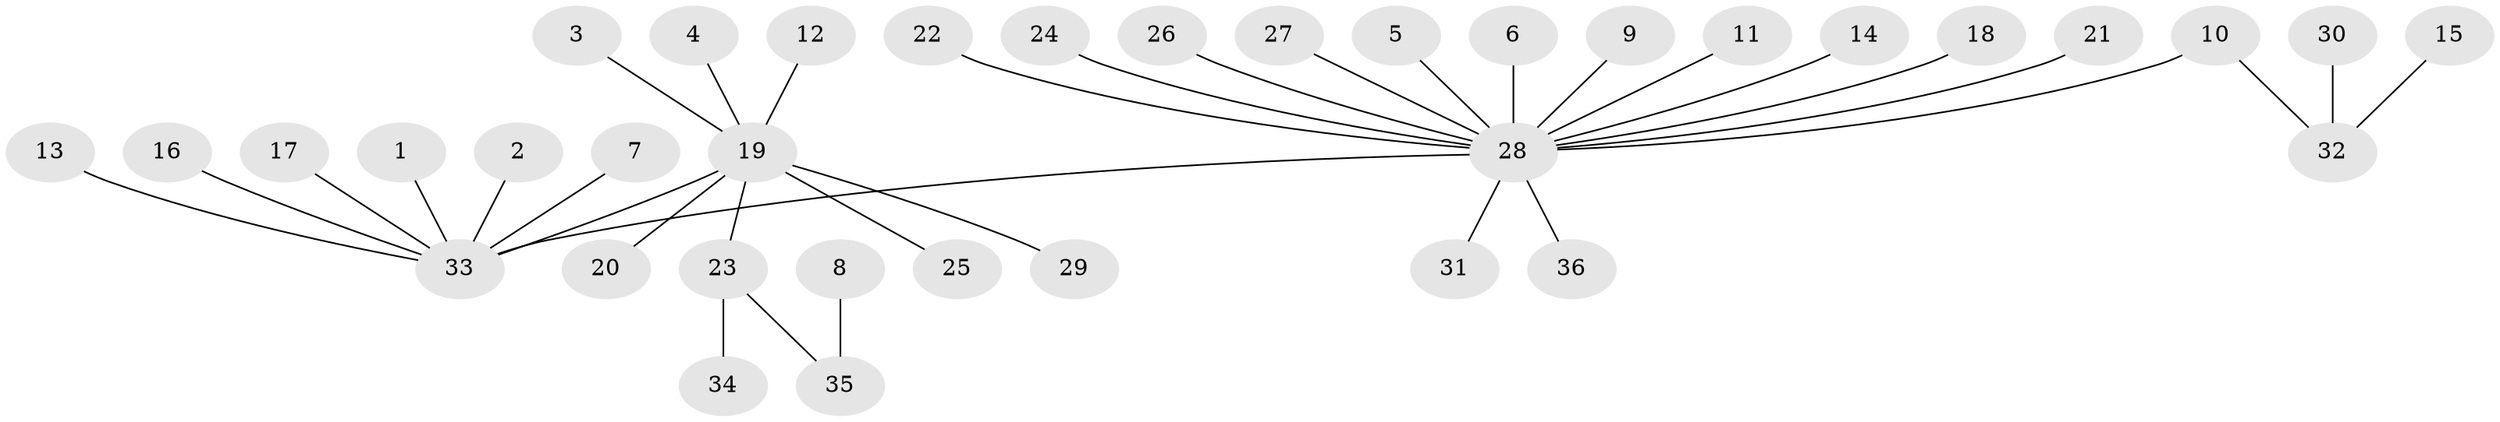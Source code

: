 // original degree distribution, {12: 0.008403361344537815, 6: 0.01680672268907563, 13: 0.008403361344537815, 20: 0.008403361344537815, 1: 0.6302521008403361, 4: 0.01680672268907563, 8: 0.008403361344537815, 3: 0.1092436974789916, 5: 0.008403361344537815, 2: 0.18487394957983194}
// Generated by graph-tools (version 1.1) at 2025/36/03/04/25 23:36:57]
// undirected, 36 vertices, 35 edges
graph export_dot {
  node [color=gray90,style=filled];
  1;
  2;
  3;
  4;
  5;
  6;
  7;
  8;
  9;
  10;
  11;
  12;
  13;
  14;
  15;
  16;
  17;
  18;
  19;
  20;
  21;
  22;
  23;
  24;
  25;
  26;
  27;
  28;
  29;
  30;
  31;
  32;
  33;
  34;
  35;
  36;
  1 -- 33 [weight=1.0];
  2 -- 33 [weight=1.0];
  3 -- 19 [weight=1.0];
  4 -- 19 [weight=1.0];
  5 -- 28 [weight=1.0];
  6 -- 28 [weight=1.0];
  7 -- 33 [weight=1.0];
  8 -- 35 [weight=1.0];
  9 -- 28 [weight=1.0];
  10 -- 28 [weight=1.0];
  10 -- 32 [weight=1.0];
  11 -- 28 [weight=1.0];
  12 -- 19 [weight=1.0];
  13 -- 33 [weight=1.0];
  14 -- 28 [weight=1.0];
  15 -- 32 [weight=1.0];
  16 -- 33 [weight=1.0];
  17 -- 33 [weight=1.0];
  18 -- 28 [weight=1.0];
  19 -- 20 [weight=1.0];
  19 -- 23 [weight=1.0];
  19 -- 25 [weight=1.0];
  19 -- 29 [weight=1.0];
  19 -- 33 [weight=1.0];
  21 -- 28 [weight=1.0];
  22 -- 28 [weight=1.0];
  23 -- 34 [weight=1.0];
  23 -- 35 [weight=1.0];
  24 -- 28 [weight=1.0];
  26 -- 28 [weight=1.0];
  27 -- 28 [weight=1.0];
  28 -- 31 [weight=1.0];
  28 -- 33 [weight=1.0];
  28 -- 36 [weight=1.0];
  30 -- 32 [weight=1.0];
}
